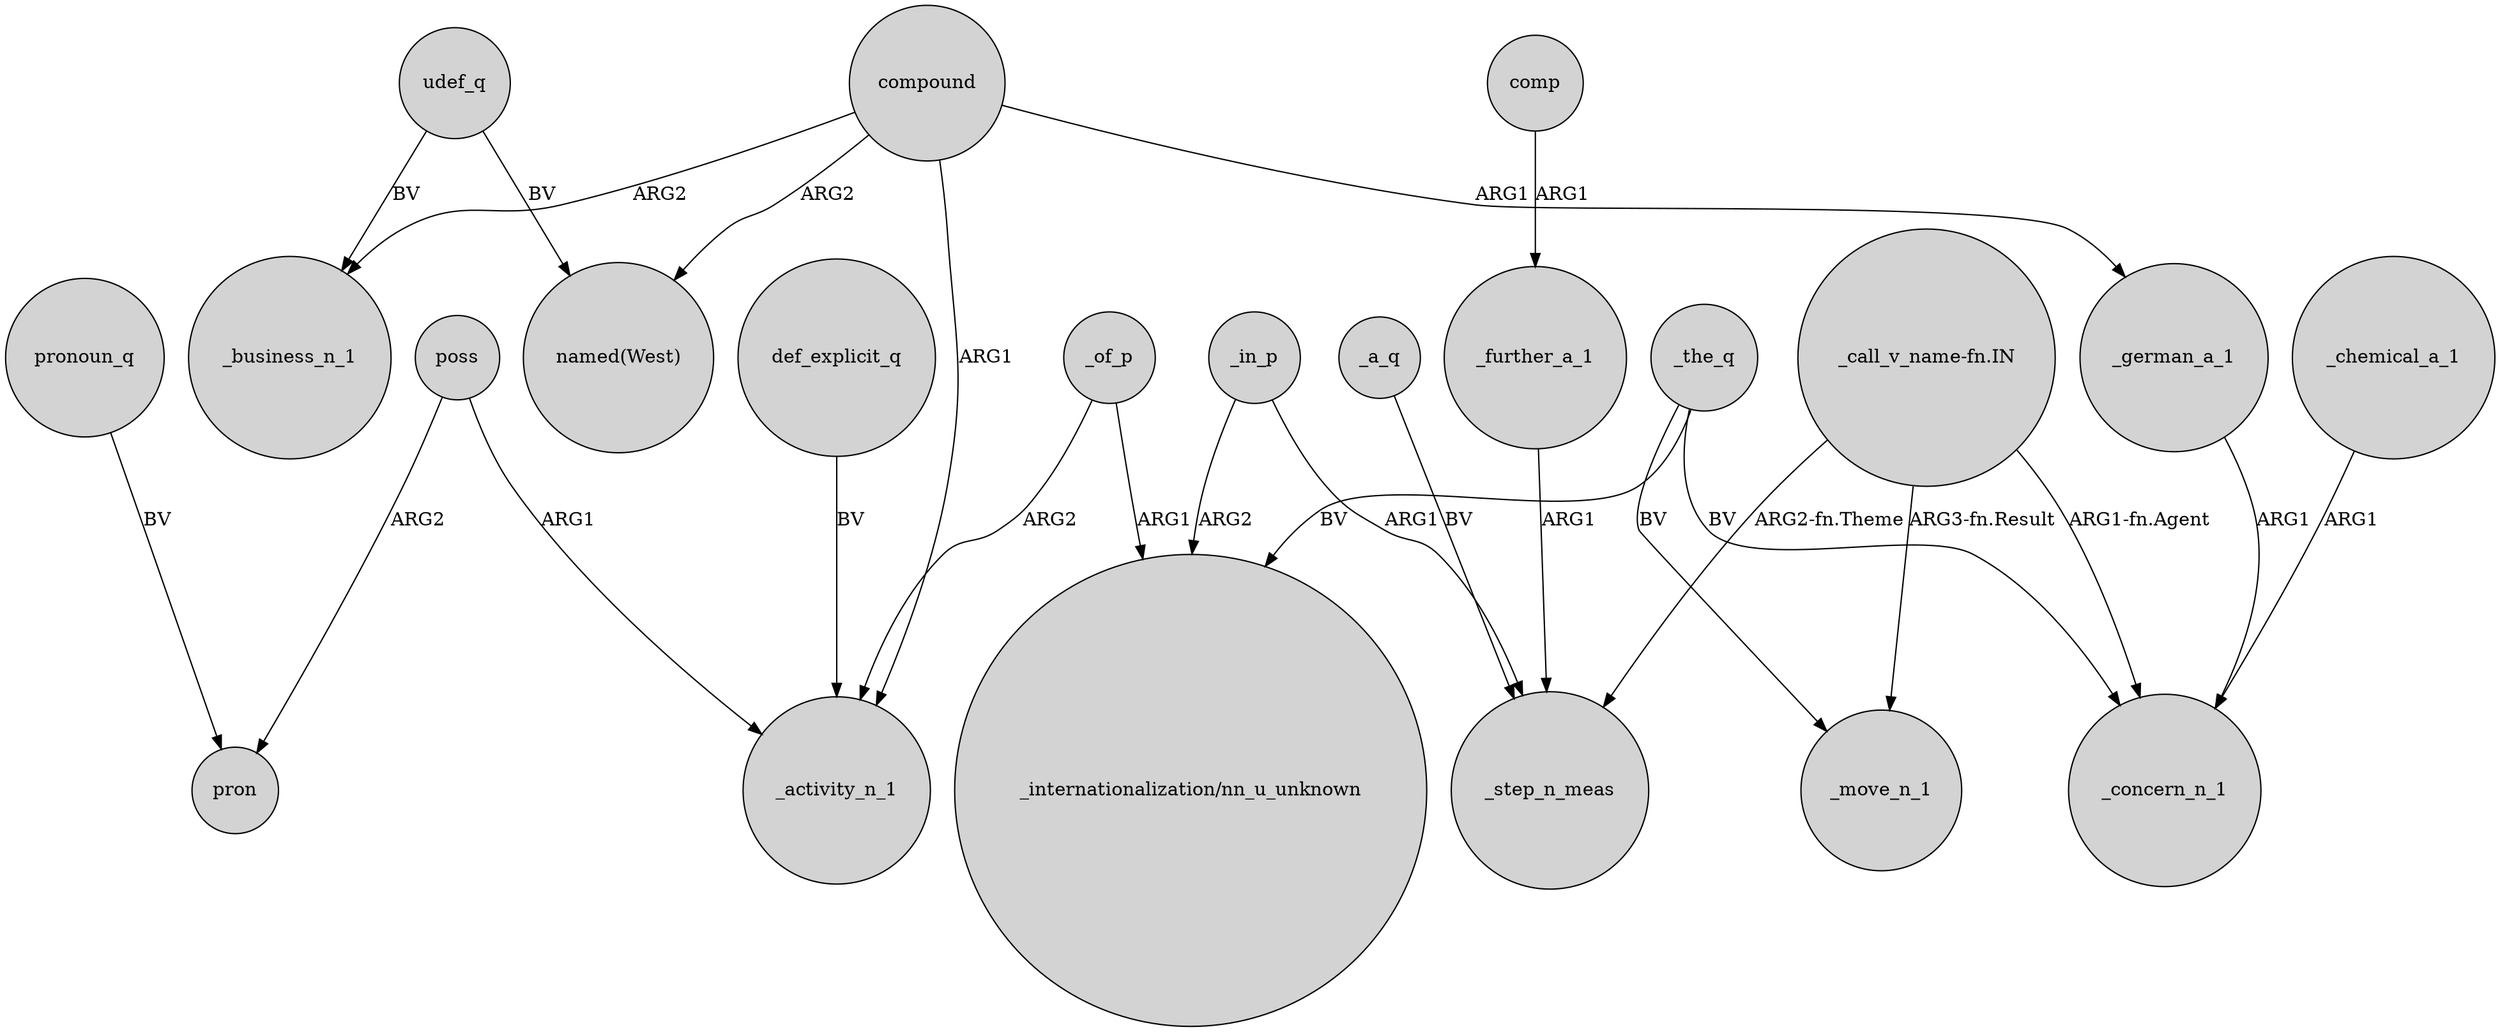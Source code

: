 digraph {
	node [shape=circle style=filled]
	compound -> "named(West)" [label=ARG2]
	poss -> pron [label=ARG2]
	_a_q -> _step_n_meas [label=BV]
	def_explicit_q -> _activity_n_1 [label=BV]
	"_call_v_name-fn.IN" -> _concern_n_1 [label="ARG1-fn.Agent"]
	"_call_v_name-fn.IN" -> _step_n_meas [label="ARG2-fn.Theme"]
	_chemical_a_1 -> _concern_n_1 [label=ARG1]
	_in_p -> _step_n_meas [label=ARG1]
	_the_q -> "_internationalization/nn_u_unknown" [label=BV]
	_the_q -> _move_n_1 [label=BV]
	_of_p -> _activity_n_1 [label=ARG2]
	_further_a_1 -> _step_n_meas [label=ARG1]
	_the_q -> _concern_n_1 [label=BV]
	pronoun_q -> pron [label=BV]
	"_call_v_name-fn.IN" -> _move_n_1 [label="ARG3-fn.Result"]
	poss -> _activity_n_1 [label=ARG1]
	_german_a_1 -> _concern_n_1 [label=ARG1]
	comp -> _further_a_1 [label=ARG1]
	compound -> _activity_n_1 [label=ARG1]
	udef_q -> "named(West)" [label=BV]
	_in_p -> "_internationalization/nn_u_unknown" [label=ARG2]
	compound -> _business_n_1 [label=ARG2]
	udef_q -> _business_n_1 [label=BV]
	_of_p -> "_internationalization/nn_u_unknown" [label=ARG1]
	compound -> _german_a_1 [label=ARG1]
}
